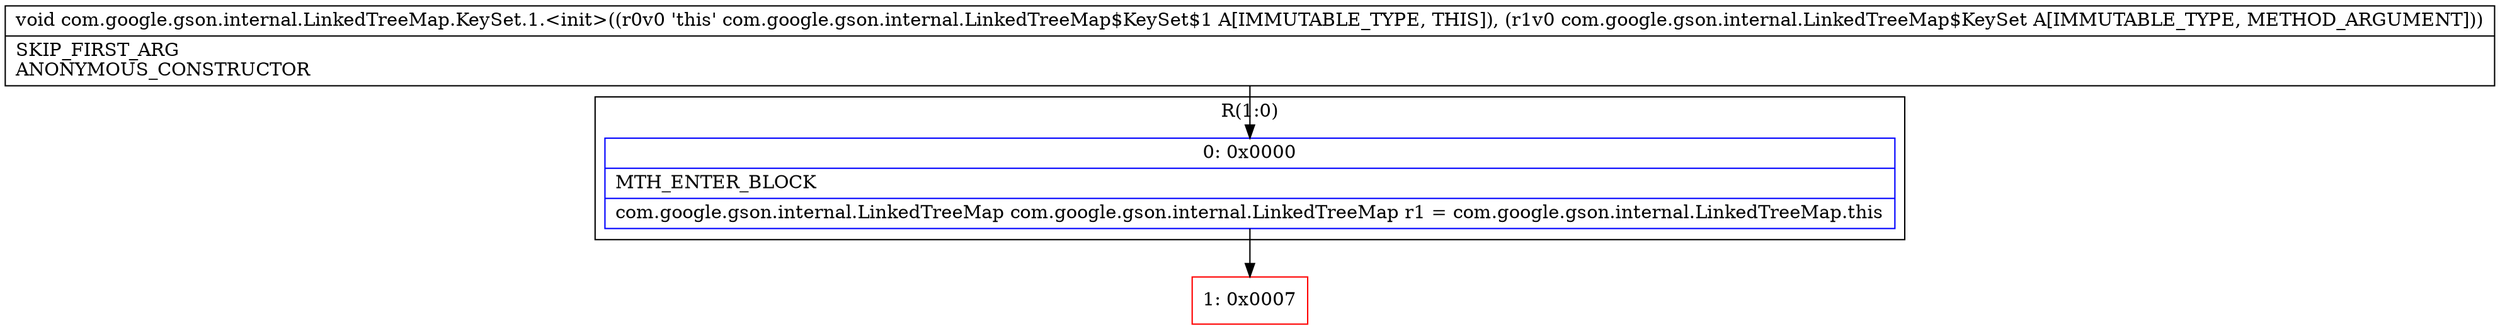 digraph "CFG forcom.google.gson.internal.LinkedTreeMap.KeySet.1.\<init\>(Lcom\/google\/gson\/internal\/LinkedTreeMap$KeySet;)V" {
subgraph cluster_Region_480574117 {
label = "R(1:0)";
node [shape=record,color=blue];
Node_0 [shape=record,label="{0\:\ 0x0000|MTH_ENTER_BLOCK\l|com.google.gson.internal.LinkedTreeMap com.google.gson.internal.LinkedTreeMap r1 = com.google.gson.internal.LinkedTreeMap.this\l}"];
}
Node_1 [shape=record,color=red,label="{1\:\ 0x0007}"];
MethodNode[shape=record,label="{void com.google.gson.internal.LinkedTreeMap.KeySet.1.\<init\>((r0v0 'this' com.google.gson.internal.LinkedTreeMap$KeySet$1 A[IMMUTABLE_TYPE, THIS]), (r1v0 com.google.gson.internal.LinkedTreeMap$KeySet A[IMMUTABLE_TYPE, METHOD_ARGUMENT]))  | SKIP_FIRST_ARG\lANONYMOUS_CONSTRUCTOR\l}"];
MethodNode -> Node_0;
Node_0 -> Node_1;
}

